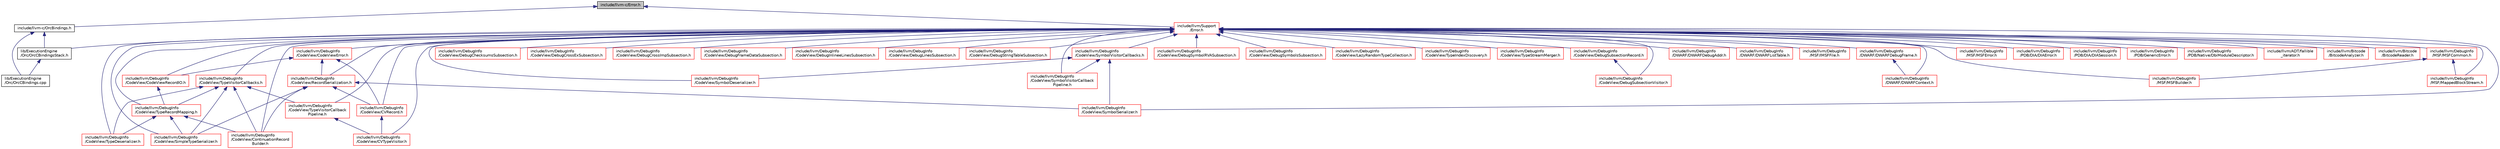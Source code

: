 digraph "include/llvm-c/Error.h"
{
 // LATEX_PDF_SIZE
  bgcolor="transparent";
  edge [fontname="Helvetica",fontsize="10",labelfontname="Helvetica",labelfontsize="10"];
  node [fontname="Helvetica",fontsize="10",shape="box"];
  Node1 [label="include/llvm-c/Error.h",height=0.2,width=0.4,color="black", fillcolor="grey75", style="filled", fontcolor="black",tooltip=" "];
  Node1 -> Node2 [dir="back",color="midnightblue",fontsize="10",style="solid",fontname="Helvetica"];
  Node2 [label="include/llvm-c/OrcBindings.h",height=0.2,width=0.4,color="black",URL="$OrcBindings_8h.html",tooltip=" "];
  Node2 -> Node3 [dir="back",color="midnightblue",fontsize="10",style="solid",fontname="Helvetica"];
  Node3 [label="lib/ExecutionEngine\l/Orc/OrcCBindings.cpp",height=0.2,width=0.4,color="black",URL="$OrcCBindings_8cpp.html",tooltip=" "];
  Node2 -> Node4 [dir="back",color="midnightblue",fontsize="10",style="solid",fontname="Helvetica"];
  Node4 [label="lib/ExecutionEngine\l/Orc/OrcCBindingsStack.h",height=0.2,width=0.4,color="black",URL="$OrcCBindingsStack_8h.html",tooltip=" "];
  Node4 -> Node3 [dir="back",color="midnightblue",fontsize="10",style="solid",fontname="Helvetica"];
  Node1 -> Node5 [dir="back",color="midnightblue",fontsize="10",style="solid",fontname="Helvetica"];
  Node5 [label="include/llvm/Support\l/Error.h",height=0.2,width=0.4,color="red",URL="$llvm_2Support_2Error_8h.html",tooltip=" "];
  Node5 -> Node6 [dir="back",color="midnightblue",fontsize="10",style="solid",fontname="Helvetica"];
  Node6 [label="include/llvm/ADT/fallible\l_iterator.h",height=0.2,width=0.4,color="red",URL="$fallible__iterator_8h.html",tooltip=" "];
  Node5 -> Node23 [dir="back",color="midnightblue",fontsize="10",style="solid",fontname="Helvetica"];
  Node23 [label="include/llvm/Bitcode\l/BitcodeAnalyzer.h",height=0.2,width=0.4,color="red",URL="$BitcodeAnalyzer_8h.html",tooltip=" "];
  Node5 -> Node25 [dir="back",color="midnightblue",fontsize="10",style="solid",fontname="Helvetica"];
  Node25 [label="include/llvm/Bitcode\l/BitcodeReader.h",height=0.2,width=0.4,color="red",URL="$BitcodeReader_8h.html",tooltip=" "];
  Node5 -> Node40 [dir="back",color="midnightblue",fontsize="10",style="solid",fontname="Helvetica"];
  Node40 [label="include/llvm/DebugInfo\l/CodeView/CVRecord.h",height=0.2,width=0.4,color="red",URL="$CVRecord_8h.html",tooltip=" "];
  Node40 -> Node45 [dir="back",color="midnightblue",fontsize="10",style="solid",fontname="Helvetica"];
  Node45 [label="include/llvm/DebugInfo\l/CodeView/CVTypeVisitor.h",height=0.2,width=0.4,color="red",URL="$CVTypeVisitor_8h.html",tooltip=" "];
  Node5 -> Node45 [dir="back",color="midnightblue",fontsize="10",style="solid",fontname="Helvetica"];
  Node5 -> Node298 [dir="back",color="midnightblue",fontsize="10",style="solid",fontname="Helvetica"];
  Node298 [label="include/llvm/DebugInfo\l/CodeView/CodeViewError.h",height=0.2,width=0.4,color="red",URL="$CodeViewError_8h.html",tooltip=" "];
  Node298 -> Node40 [dir="back",color="midnightblue",fontsize="10",style="solid",fontname="Helvetica"];
  Node298 -> Node102 [dir="back",color="midnightblue",fontsize="10",style="solid",fontname="Helvetica"];
  Node102 [label="include/llvm/DebugInfo\l/CodeView/CodeViewRecordIO.h",height=0.2,width=0.4,color="red",URL="$CodeViewRecordIO_8h.html",tooltip=" "];
  Node102 -> Node103 [dir="back",color="midnightblue",fontsize="10",style="solid",fontname="Helvetica"];
  Node103 [label="include/llvm/DebugInfo\l/CodeView/TypeRecordMapping.h",height=0.2,width=0.4,color="red",URL="$TypeRecordMapping_8h.html",tooltip=" "];
  Node103 -> Node104 [dir="back",color="midnightblue",fontsize="10",style="solid",fontname="Helvetica"];
  Node104 [label="include/llvm/DebugInfo\l/CodeView/ContinuationRecord\lBuilder.h",height=0.2,width=0.4,color="red",URL="$ContinuationRecordBuilder_8h.html",tooltip=" "];
  Node103 -> Node109 [dir="back",color="midnightblue",fontsize="10",style="solid",fontname="Helvetica"];
  Node109 [label="include/llvm/DebugInfo\l/CodeView/SimpleTypeSerializer.h",height=0.2,width=0.4,color="red",URL="$SimpleTypeSerializer_8h.html",tooltip=" "];
  Node103 -> Node116 [dir="back",color="midnightblue",fontsize="10",style="solid",fontname="Helvetica"];
  Node116 [label="include/llvm/DebugInfo\l/CodeView/TypeDeserializer.h",height=0.2,width=0.4,color="red",URL="$TypeDeserializer_8h.html",tooltip=" "];
  Node298 -> Node299 [dir="back",color="midnightblue",fontsize="10",style="solid",fontname="Helvetica"];
  Node299 [label="include/llvm/DebugInfo\l/CodeView/RecordSerialization.h",height=0.2,width=0.4,color="red",URL="$RecordSerialization_8h.html",tooltip=" "];
  Node299 -> Node40 [dir="back",color="midnightblue",fontsize="10",style="solid",fontname="Helvetica"];
  Node299 -> Node104 [dir="back",color="midnightblue",fontsize="10",style="solid",fontname="Helvetica"];
  Node299 -> Node109 [dir="back",color="midnightblue",fontsize="10",style="solid",fontname="Helvetica"];
  Node299 -> Node70 [dir="back",color="midnightblue",fontsize="10",style="solid",fontname="Helvetica"];
  Node70 [label="include/llvm/DebugInfo\l/CodeView/SymbolSerializer.h",height=0.2,width=0.4,color="red",URL="$SymbolSerializer_8h.html",tooltip=" "];
  Node5 -> Node102 [dir="back",color="midnightblue",fontsize="10",style="solid",fontname="Helvetica"];
  Node5 -> Node104 [dir="back",color="midnightblue",fontsize="10",style="solid",fontname="Helvetica"];
  Node5 -> Node305 [dir="back",color="midnightblue",fontsize="10",style="solid",fontname="Helvetica"];
  Node305 [label="include/llvm/DebugInfo\l/CodeView/DebugChecksumsSubsection.h",height=0.2,width=0.4,color="red",URL="$DebugChecksumsSubsection_8h.html",tooltip=" "];
  Node5 -> Node311 [dir="back",color="midnightblue",fontsize="10",style="solid",fontname="Helvetica"];
  Node311 [label="include/llvm/DebugInfo\l/CodeView/DebugCrossExSubsection.h",height=0.2,width=0.4,color="red",URL="$DebugCrossExSubsection_8h.html",tooltip=" "];
  Node5 -> Node312 [dir="back",color="midnightblue",fontsize="10",style="solid",fontname="Helvetica"];
  Node312 [label="include/llvm/DebugInfo\l/CodeView/DebugCrossImpSubsection.h",height=0.2,width=0.4,color="red",URL="$DebugCrossImpSubsection_8h.html",tooltip=" "];
  Node5 -> Node313 [dir="back",color="midnightblue",fontsize="10",style="solid",fontname="Helvetica"];
  Node313 [label="include/llvm/DebugInfo\l/CodeView/DebugFrameDataSubsection.h",height=0.2,width=0.4,color="red",URL="$DebugFrameDataSubsection_8h.html",tooltip=" "];
  Node5 -> Node314 [dir="back",color="midnightblue",fontsize="10",style="solid",fontname="Helvetica"];
  Node314 [label="include/llvm/DebugInfo\l/CodeView/DebugInlineeLinesSubsection.h",height=0.2,width=0.4,color="red",URL="$DebugInlineeLinesSubsection_8h.html",tooltip=" "];
  Node5 -> Node315 [dir="back",color="midnightblue",fontsize="10",style="solid",fontname="Helvetica"];
  Node315 [label="include/llvm/DebugInfo\l/CodeView/DebugLinesSubsection.h",height=0.2,width=0.4,color="red",URL="$DebugLinesSubsection_8h.html",tooltip=" "];
  Node5 -> Node316 [dir="back",color="midnightblue",fontsize="10",style="solid",fontname="Helvetica"];
  Node316 [label="include/llvm/DebugInfo\l/CodeView/DebugStringTableSubsection.h",height=0.2,width=0.4,color="red",URL="$DebugStringTableSubsection_8h.html",tooltip=" "];
  Node5 -> Node320 [dir="back",color="midnightblue",fontsize="10",style="solid",fontname="Helvetica"];
  Node320 [label="include/llvm/DebugInfo\l/CodeView/DebugSubsectionRecord.h",height=0.2,width=0.4,color="red",URL="$DebugSubsectionRecord_8h.html",tooltip=" "];
  Node320 -> Node307 [dir="back",color="midnightblue",fontsize="10",style="solid",fontname="Helvetica"];
  Node307 [label="include/llvm/DebugInfo\l/CodeView/DebugSubsectionVisitor.h",height=0.2,width=0.4,color="red",URL="$DebugSubsectionVisitor_8h.html",tooltip=" "];
  Node5 -> Node307 [dir="back",color="midnightblue",fontsize="10",style="solid",fontname="Helvetica"];
  Node5 -> Node323 [dir="back",color="midnightblue",fontsize="10",style="solid",fontname="Helvetica"];
  Node323 [label="include/llvm/DebugInfo\l/CodeView/DebugSymbolRVASubsection.h",height=0.2,width=0.4,color="red",URL="$DebugSymbolRVASubsection_8h.html",tooltip=" "];
  Node5 -> Node53 [dir="back",color="midnightblue",fontsize="10",style="solid",fontname="Helvetica"];
  Node53 [label="include/llvm/DebugInfo\l/CodeView/DebugSymbolsSubsection.h",height=0.2,width=0.4,color="red",URL="$DebugSymbolsSubsection_8h.html",tooltip=" "];
  Node5 -> Node140 [dir="back",color="midnightblue",fontsize="10",style="solid",fontname="Helvetica"];
  Node140 [label="include/llvm/DebugInfo\l/CodeView/LazyRandomTypeCollection.h",height=0.2,width=0.4,color="red",URL="$LazyRandomTypeCollection_8h.html",tooltip=" "];
  Node5 -> Node299 [dir="back",color="midnightblue",fontsize="10",style="solid",fontname="Helvetica"];
  Node5 -> Node109 [dir="back",color="midnightblue",fontsize="10",style="solid",fontname="Helvetica"];
  Node5 -> Node62 [dir="back",color="midnightblue",fontsize="10",style="solid",fontname="Helvetica"];
  Node62 [label="include/llvm/DebugInfo\l/CodeView/SymbolDeserializer.h",height=0.2,width=0.4,color="red",URL="$SymbolDeserializer_8h.html",tooltip=" "];
  Node5 -> Node70 [dir="back",color="midnightblue",fontsize="10",style="solid",fontname="Helvetica"];
  Node5 -> Node72 [dir="back",color="midnightblue",fontsize="10",style="solid",fontname="Helvetica"];
  Node72 [label="include/llvm/DebugInfo\l/CodeView/SymbolVisitorCallback\lPipeline.h",height=0.2,width=0.4,color="red",URL="$SymbolVisitorCallbackPipeline_8h.html",tooltip=" "];
  Node5 -> Node73 [dir="back",color="midnightblue",fontsize="10",style="solid",fontname="Helvetica"];
  Node73 [label="include/llvm/DebugInfo\l/CodeView/SymbolVisitorCallbacks.h",height=0.2,width=0.4,color="red",URL="$SymbolVisitorCallbacks_8h.html",tooltip=" "];
  Node73 -> Node62 [dir="back",color="midnightblue",fontsize="10",style="solid",fontname="Helvetica"];
  Node73 -> Node70 [dir="back",color="midnightblue",fontsize="10",style="solid",fontname="Helvetica"];
  Node73 -> Node72 [dir="back",color="midnightblue",fontsize="10",style="solid",fontname="Helvetica"];
  Node5 -> Node116 [dir="back",color="midnightblue",fontsize="10",style="solid",fontname="Helvetica"];
  Node5 -> Node76 [dir="back",color="midnightblue",fontsize="10",style="solid",fontname="Helvetica"];
  Node76 [label="include/llvm/DebugInfo\l/CodeView/TypeIndexDiscovery.h",height=0.2,width=0.4,color="red",URL="$TypeIndexDiscovery_8h.html",tooltip=" "];
  Node5 -> Node103 [dir="back",color="midnightblue",fontsize="10",style="solid",fontname="Helvetica"];
  Node5 -> Node154 [dir="back",color="midnightblue",fontsize="10",style="solid",fontname="Helvetica"];
  Node154 [label="include/llvm/DebugInfo\l/CodeView/TypeStreamMerger.h",height=0.2,width=0.4,color="red",URL="$TypeStreamMerger_8h.html",tooltip=" "];
  Node5 -> Node155 [dir="back",color="midnightblue",fontsize="10",style="solid",fontname="Helvetica"];
  Node155 [label="include/llvm/DebugInfo\l/CodeView/TypeVisitorCallback\lPipeline.h",height=0.2,width=0.4,color="red",URL="$TypeVisitorCallbackPipeline_8h.html",tooltip=" "];
  Node155 -> Node45 [dir="back",color="midnightblue",fontsize="10",style="solid",fontname="Helvetica"];
  Node5 -> Node156 [dir="back",color="midnightblue",fontsize="10",style="solid",fontname="Helvetica"];
  Node156 [label="include/llvm/DebugInfo\l/CodeView/TypeVisitorCallbacks.h",height=0.2,width=0.4,color="red",URL="$TypeVisitorCallbacks_8h.html",tooltip=" "];
  Node156 -> Node104 [dir="back",color="midnightblue",fontsize="10",style="solid",fontname="Helvetica"];
  Node156 -> Node109 [dir="back",color="midnightblue",fontsize="10",style="solid",fontname="Helvetica"];
  Node156 -> Node116 [dir="back",color="midnightblue",fontsize="10",style="solid",fontname="Helvetica"];
  Node156 -> Node103 [dir="back",color="midnightblue",fontsize="10",style="solid",fontname="Helvetica"];
  Node156 -> Node155 [dir="back",color="midnightblue",fontsize="10",style="solid",fontname="Helvetica"];
  Node5 -> Node325 [dir="back",color="midnightblue",fontsize="10",style="solid",fontname="Helvetica"];
  Node325 [label="include/llvm/DebugInfo\l/DWARF/DWARFContext.h",height=0.2,width=0.4,color="red",URL="$DWARFContext_8h.html",tooltip=" "];
  Node5 -> Node339 [dir="back",color="midnightblue",fontsize="10",style="solid",fontname="Helvetica"];
  Node339 [label="include/llvm/DebugInfo\l/DWARF/DWARFDebugAddr.h",height=0.2,width=0.4,color="red",URL="$DWARFDebugAddr_8h.html",tooltip=" "];
  Node5 -> Node341 [dir="back",color="midnightblue",fontsize="10",style="solid",fontname="Helvetica"];
  Node341 [label="include/llvm/DebugInfo\l/DWARF/DWARFDebugFrame.h",height=0.2,width=0.4,color="red",URL="$DWARFDebugFrame_8h.html",tooltip=" "];
  Node341 -> Node325 [dir="back",color="midnightblue",fontsize="10",style="solid",fontname="Helvetica"];
  Node5 -> Node343 [dir="back",color="midnightblue",fontsize="10",style="solid",fontname="Helvetica"];
  Node343 [label="include/llvm/DebugInfo\l/DWARF/DWARFListTable.h",height=0.2,width=0.4,color="red",URL="$DWARFListTable_8h.html",tooltip=" "];
  Node5 -> Node357 [dir="back",color="midnightblue",fontsize="10",style="solid",fontname="Helvetica"];
  Node357 [label="include/llvm/DebugInfo\l/MSF/IMSFFile.h",height=0.2,width=0.4,color="red",URL="$IMSFFile_8h.html",tooltip=" "];
  Node5 -> Node359 [dir="back",color="midnightblue",fontsize="10",style="solid",fontname="Helvetica"];
  Node359 [label="include/llvm/DebugInfo\l/MSF/MSFBuilder.h",height=0.2,width=0.4,color="red",URL="$MSFBuilder_8h.html",tooltip=" "];
  Node5 -> Node361 [dir="back",color="midnightblue",fontsize="10",style="solid",fontname="Helvetica"];
  Node361 [label="include/llvm/DebugInfo\l/MSF/MSFCommon.h",height=0.2,width=0.4,color="red",URL="$MSFCommon_8h.html",tooltip=" "];
  Node361 -> Node359 [dir="back",color="midnightblue",fontsize="10",style="solid",fontname="Helvetica"];
  Node361 -> Node362 [dir="back",color="midnightblue",fontsize="10",style="solid",fontname="Helvetica"];
  Node362 [label="include/llvm/DebugInfo\l/MSF/MappedBlockStream.h",height=0.2,width=0.4,color="red",URL="$MappedBlockStream_8h.html",tooltip=" "];
  Node5 -> Node365 [dir="back",color="midnightblue",fontsize="10",style="solid",fontname="Helvetica"];
  Node365 [label="include/llvm/DebugInfo\l/MSF/MSFError.h",height=0.2,width=0.4,color="red",URL="$MSFError_8h.html",tooltip=" "];
  Node5 -> Node362 [dir="back",color="midnightblue",fontsize="10",style="solid",fontname="Helvetica"];
  Node5 -> Node367 [dir="back",color="midnightblue",fontsize="10",style="solid",fontname="Helvetica"];
  Node367 [label="include/llvm/DebugInfo\l/PDB/DIA/DIAError.h",height=0.2,width=0.4,color="red",URL="$DIAError_8h.html",tooltip=" "];
  Node5 -> Node184 [dir="back",color="midnightblue",fontsize="10",style="solid",fontname="Helvetica"];
  Node184 [label="include/llvm/DebugInfo\l/PDB/DIA/DIASession.h",height=0.2,width=0.4,color="red",URL="$DIASession_8h.html",tooltip=" "];
  Node5 -> Node369 [dir="back",color="midnightblue",fontsize="10",style="solid",fontname="Helvetica"];
  Node369 [label="include/llvm/DebugInfo\l/PDB/GenericError.h",height=0.2,width=0.4,color="red",URL="$GenericError_8h.html",tooltip=" "];
  Node5 -> Node159 [dir="back",color="midnightblue",fontsize="10",style="solid",fontname="Helvetica"];
  Node159 [label="include/llvm/DebugInfo\l/PDB/Native/DbiModuleDescriptor.h",height=0.2,width=0.4,color="red",URL="$DbiModuleDescriptor_8h.html",tooltip=" "];
  Node5 -> Node4 [dir="back",color="midnightblue",fontsize="10",style="solid",fontname="Helvetica"];
}
